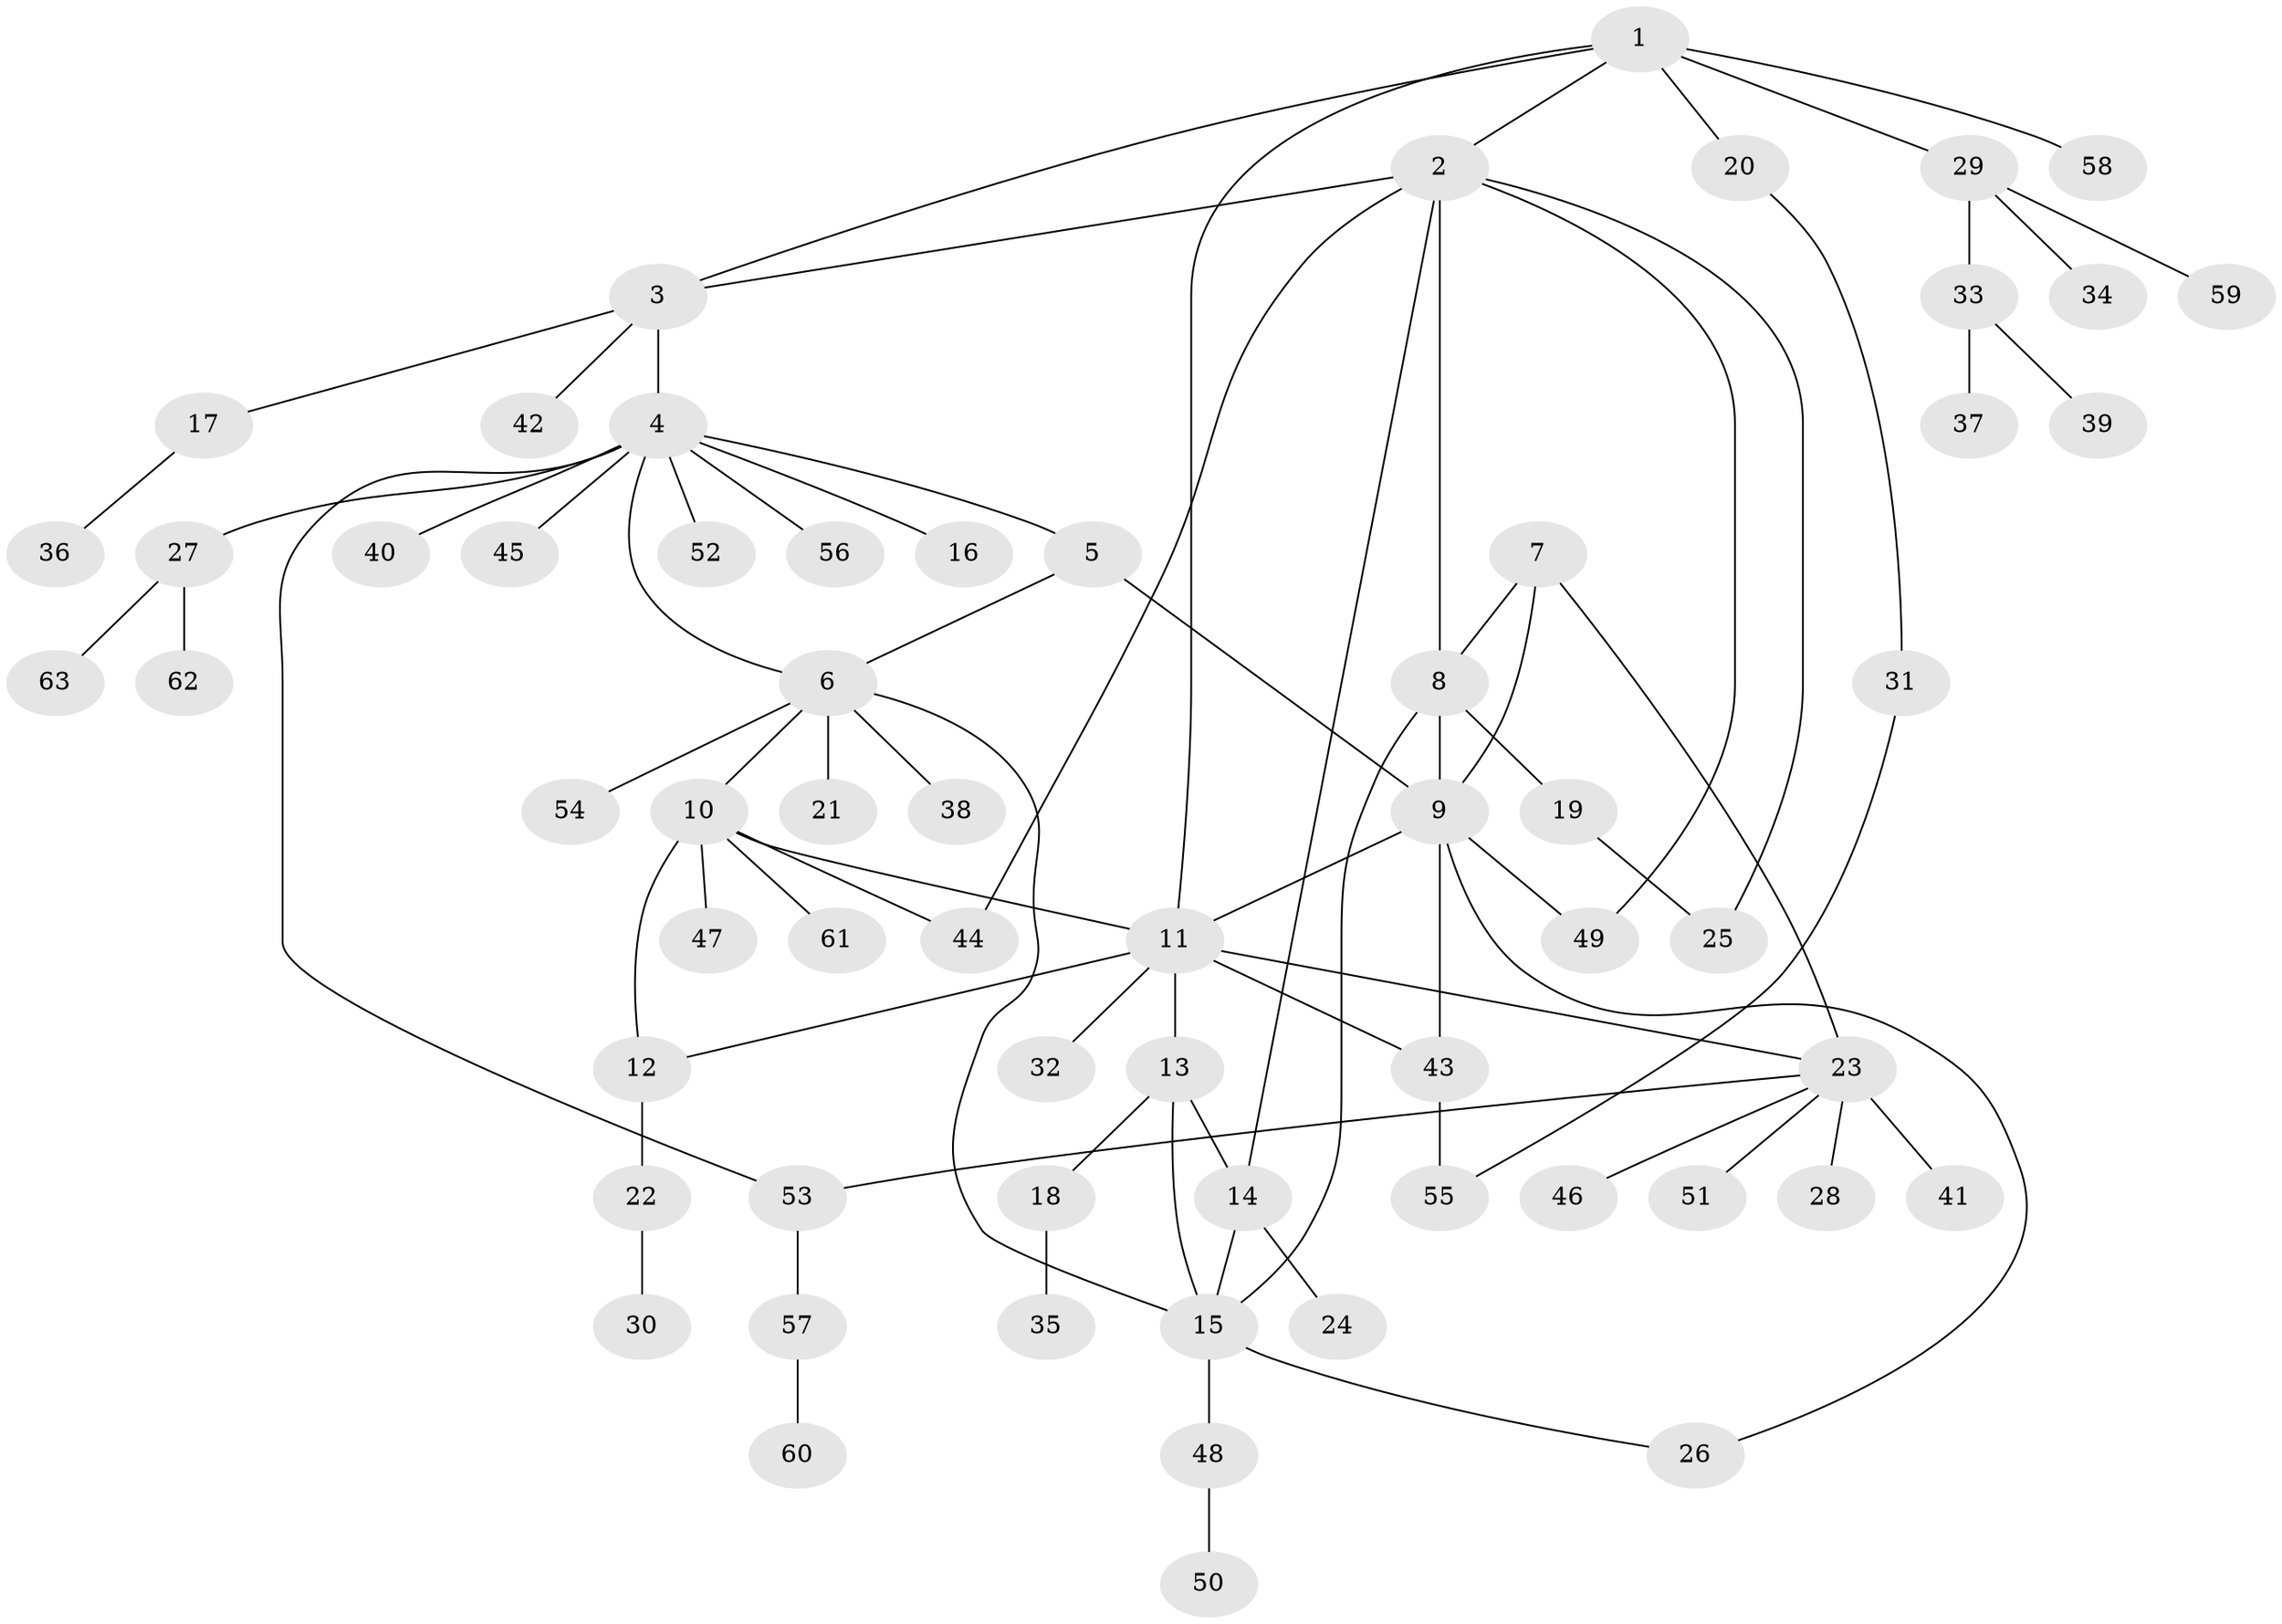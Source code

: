 // coarse degree distribution, {3: 0.1111111111111111, 7: 0.07407407407407407, 4: 0.07407407407407407, 6: 0.1111111111111111, 1: 0.4074074074074074, 5: 0.07407407407407407, 2: 0.14814814814814814}
// Generated by graph-tools (version 1.1) at 2025/37/03/04/25 23:37:49]
// undirected, 63 vertices, 81 edges
graph export_dot {
  node [color=gray90,style=filled];
  1;
  2;
  3;
  4;
  5;
  6;
  7;
  8;
  9;
  10;
  11;
  12;
  13;
  14;
  15;
  16;
  17;
  18;
  19;
  20;
  21;
  22;
  23;
  24;
  25;
  26;
  27;
  28;
  29;
  30;
  31;
  32;
  33;
  34;
  35;
  36;
  37;
  38;
  39;
  40;
  41;
  42;
  43;
  44;
  45;
  46;
  47;
  48;
  49;
  50;
  51;
  52;
  53;
  54;
  55;
  56;
  57;
  58;
  59;
  60;
  61;
  62;
  63;
  1 -- 2;
  1 -- 3;
  1 -- 11;
  1 -- 20;
  1 -- 29;
  1 -- 58;
  2 -- 3;
  2 -- 8;
  2 -- 14;
  2 -- 25;
  2 -- 44;
  2 -- 49;
  3 -- 4;
  3 -- 17;
  3 -- 42;
  4 -- 5;
  4 -- 6;
  4 -- 16;
  4 -- 27;
  4 -- 40;
  4 -- 45;
  4 -- 52;
  4 -- 53;
  4 -- 56;
  5 -- 6;
  5 -- 9;
  6 -- 10;
  6 -- 15;
  6 -- 21;
  6 -- 38;
  6 -- 54;
  7 -- 8;
  7 -- 9;
  7 -- 23;
  8 -- 9;
  8 -- 15;
  8 -- 19;
  9 -- 11;
  9 -- 26;
  9 -- 43;
  9 -- 49;
  10 -- 11;
  10 -- 12;
  10 -- 44;
  10 -- 47;
  10 -- 61;
  11 -- 12;
  11 -- 13;
  11 -- 23;
  11 -- 32;
  11 -- 43;
  12 -- 22;
  13 -- 14;
  13 -- 15;
  13 -- 18;
  14 -- 15;
  14 -- 24;
  15 -- 26;
  15 -- 48;
  17 -- 36;
  18 -- 35;
  19 -- 25;
  20 -- 31;
  22 -- 30;
  23 -- 28;
  23 -- 41;
  23 -- 46;
  23 -- 51;
  23 -- 53;
  27 -- 62;
  27 -- 63;
  29 -- 33;
  29 -- 34;
  29 -- 59;
  31 -- 55;
  33 -- 37;
  33 -- 39;
  43 -- 55;
  48 -- 50;
  53 -- 57;
  57 -- 60;
}

